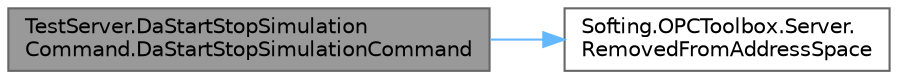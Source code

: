 digraph "TestServer.DaStartStopSimulationCommand.DaStartStopSimulationCommand"
{
 // LATEX_PDF_SIZE
  bgcolor="transparent";
  edge [fontname=Helvetica,fontsize=10,labelfontname=Helvetica,labelfontsize=10];
  node [fontname=Helvetica,fontsize=10,shape=box,height=0.2,width=0.4];
  rankdir="LR";
  Node1 [id="Node000001",label="TestServer.DaStartStopSimulation\lCommand.DaStartStopSimulationCommand",height=0.2,width=0.4,color="gray40", fillcolor="grey60", style="filled", fontcolor="black",tooltip=" "];
  Node1 -> Node2 [id="edge1_Node000001_Node000002",color="steelblue1",style="solid",tooltip=" "];
  Node2 [id="Node000002",label="Softing.OPCToolbox.Server.\lRemovedFromAddressSpace",height=0.2,width=0.4,color="grey40", fillcolor="white", style="filled",URL="$namespace_softing_1_1_o_p_c_toolbox_1_1_server.html#a97a00453ae56cf66af83860e725ada67",tooltip=" "];
}
